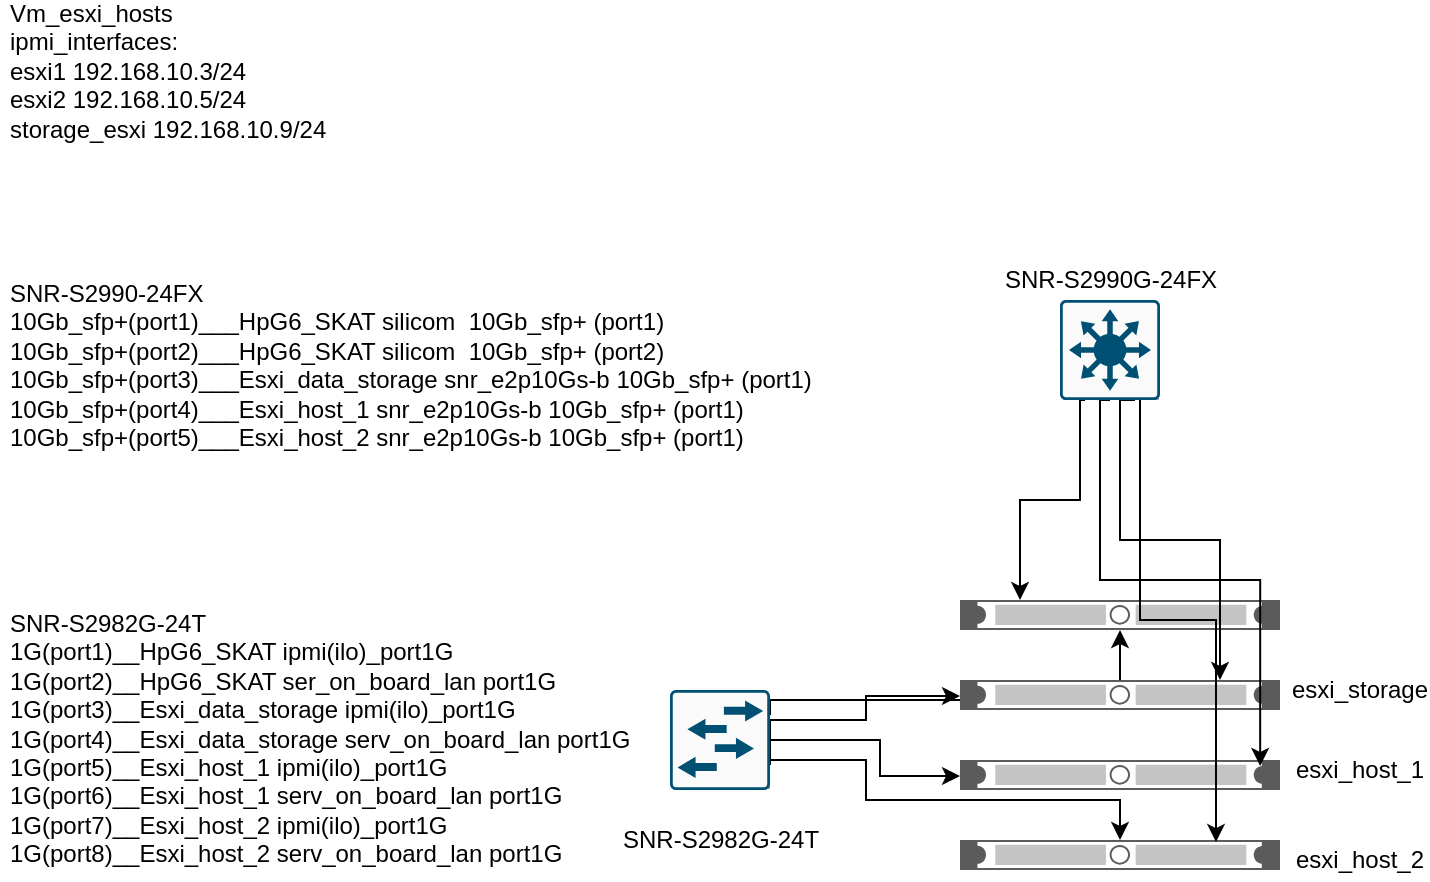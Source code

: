 <mxfile version="13.7.9" type="github">
  <diagram id="F7xgFaGj4VB6nLWe5UGR" name="Page-1">
    <mxGraphModel dx="1422" dy="770" grid="1" gridSize="10" guides="1" tooltips="1" connect="1" arrows="1" fold="1" page="1" pageScale="1" pageWidth="827" pageHeight="1169" math="0" shadow="0">
      <root>
        <mxCell id="0" />
        <mxCell id="1" parent="0" />
        <mxCell id="4S_U7BGDiCYhJZUOM0tg-42" style="edgeStyle=orthogonalEdgeStyle;rounded=0;orthogonalLoop=1;jettySize=auto;html=1;exitX=1;exitY=0.25;exitDx=0;exitDy=0;exitPerimeter=0;" parent="1" source="4S_U7BGDiCYhJZUOM0tg-10" target="4S_U7BGDiCYhJZUOM0tg-26" edge="1">
          <mxGeometry relative="1" as="geometry">
            <Array as="points">
              <mxPoint x="425" y="400" />
              <mxPoint x="600" y="400" />
            </Array>
          </mxGeometry>
        </mxCell>
        <mxCell id="4S_U7BGDiCYhJZUOM0tg-43" style="edgeStyle=orthogonalEdgeStyle;rounded=0;orthogonalLoop=1;jettySize=auto;html=1;exitX=1;exitY=0.5;exitDx=0;exitDy=0;exitPerimeter=0;" parent="1" source="4S_U7BGDiCYhJZUOM0tg-10" target="4S_U7BGDiCYhJZUOM0tg-27" edge="1">
          <mxGeometry relative="1" as="geometry">
            <Array as="points">
              <mxPoint x="425" y="410" />
              <mxPoint x="473" y="410" />
              <mxPoint x="473" y="398" />
            </Array>
          </mxGeometry>
        </mxCell>
        <mxCell id="4S_U7BGDiCYhJZUOM0tg-44" style="edgeStyle=orthogonalEdgeStyle;rounded=0;orthogonalLoop=1;jettySize=auto;html=1;exitX=1;exitY=0.75;exitDx=0;exitDy=0;exitPerimeter=0;" parent="1" source="4S_U7BGDiCYhJZUOM0tg-10" target="4S_U7BGDiCYhJZUOM0tg-28" edge="1">
          <mxGeometry relative="1" as="geometry">
            <Array as="points">
              <mxPoint x="425" y="420" />
              <mxPoint x="480" y="420" />
              <mxPoint x="480" y="438" />
            </Array>
          </mxGeometry>
        </mxCell>
        <mxCell id="4S_U7BGDiCYhJZUOM0tg-45" style="edgeStyle=orthogonalEdgeStyle;rounded=0;orthogonalLoop=1;jettySize=auto;html=1;exitX=0.985;exitY=0.985;exitDx=0;exitDy=0;exitPerimeter=0;" parent="1" source="4S_U7BGDiCYhJZUOM0tg-10" target="4S_U7BGDiCYhJZUOM0tg-30" edge="1">
          <mxGeometry relative="1" as="geometry">
            <Array as="points">
              <mxPoint x="424" y="430" />
              <mxPoint x="473" y="430" />
              <mxPoint x="473" y="450" />
              <mxPoint x="600" y="450" />
            </Array>
          </mxGeometry>
        </mxCell>
        <mxCell id="4S_U7BGDiCYhJZUOM0tg-10" value="" style="points=[[0.015,0.015,0],[0.985,0.015,0],[0.985,0.985,0],[0.015,0.985,0],[0.25,0,0],[0.5,0,0],[0.75,0,0],[1,0.25,0],[1,0.5,0],[1,0.75,0],[0.75,1,0],[0.5,1,0],[0.25,1,0],[0,0.75,0],[0,0.5,0],[0,0.25,0]];verticalLabelPosition=bottom;html=1;verticalAlign=top;aspect=fixed;align=center;pointerEvents=1;shape=mxgraph.cisco19.rect;prIcon=l2_switch;fillColor=#FAFAFA;strokeColor=#005073;" parent="1" vertex="1">
          <mxGeometry x="375" y="395" width="50" height="50" as="geometry" />
        </mxCell>
        <mxCell id="4S_U7BGDiCYhJZUOM0tg-22" value="&lt;span class=&quot;text-bold&quot;&gt; &lt;/span&gt; &lt;div class=&quot;sku-info-card&quot; title=&quot;Нажмите, чтобы скопировать артикул в буфер обмена&quot;&gt;&lt;span&gt; SNR-S2982G-24T&lt;/span&gt;&lt;/div&gt;" style="text;html=1;align=center;verticalAlign=middle;resizable=0;points=[];autosize=1;" parent="1" vertex="1">
          <mxGeometry x="340" y="460" width="120" height="20" as="geometry" />
        </mxCell>
        <mxCell id="4S_U7BGDiCYhJZUOM0tg-26" value="" style="strokeColor=#666666;html=1;labelPosition=right;align=left;spacingLeft=15;shadow=0;dashed=0;outlineConnect=0;shape=mxgraph.rack.general.1u_rack_server;" parent="1" vertex="1">
          <mxGeometry x="520" y="350" width="160" height="15" as="geometry" />
        </mxCell>
        <mxCell id="4S_U7BGDiCYhJZUOM0tg-27" value="" style="strokeColor=#666666;html=1;labelPosition=right;align=left;spacingLeft=15;shadow=0;dashed=0;outlineConnect=0;shape=mxgraph.rack.general.1u_rack_server;" parent="1" vertex="1">
          <mxGeometry x="520" y="390" width="160" height="15" as="geometry" />
        </mxCell>
        <mxCell id="4S_U7BGDiCYhJZUOM0tg-28" value="" style="strokeColor=#666666;html=1;labelPosition=right;align=left;spacingLeft=15;shadow=0;dashed=0;outlineConnect=0;shape=mxgraph.rack.general.1u_rack_server;" parent="1" vertex="1">
          <mxGeometry x="520" y="430" width="160" height="15" as="geometry" />
        </mxCell>
        <mxCell id="4S_U7BGDiCYhJZUOM0tg-30" value="" style="strokeColor=#666666;html=1;labelPosition=right;align=left;spacingLeft=15;shadow=0;dashed=0;outlineConnect=0;shape=mxgraph.rack.general.1u_rack_server;" parent="1" vertex="1">
          <mxGeometry x="520" y="470" width="160" height="15" as="geometry" />
        </mxCell>
        <mxCell id="j4auOmM49Ux1kiEKCDZ0-3" value="&lt;div&gt;esxi_host_1&lt;/div&gt;" style="text;html=1;strokeColor=none;fillColor=none;align=center;verticalAlign=middle;whiteSpace=wrap;rounded=0;" vertex="1" parent="1">
          <mxGeometry x="700" y="425" width="40" height="20" as="geometry" />
        </mxCell>
        <mxCell id="j4auOmM49Ux1kiEKCDZ0-4" value="&lt;div&gt;esxi_host_2&lt;/div&gt;" style="text;html=1;strokeColor=none;fillColor=none;align=center;verticalAlign=middle;whiteSpace=wrap;rounded=0;" vertex="1" parent="1">
          <mxGeometry x="700" y="470" width="40" height="20" as="geometry" />
        </mxCell>
        <mxCell id="j4auOmM49Ux1kiEKCDZ0-5" value="&lt;div&gt;esxi_storage&lt;/div&gt;" style="text;html=1;strokeColor=none;fillColor=none;align=center;verticalAlign=middle;whiteSpace=wrap;rounded=0;" vertex="1" parent="1">
          <mxGeometry x="700" y="385" width="40" height="20" as="geometry" />
        </mxCell>
        <mxCell id="j4auOmM49Ux1kiEKCDZ0-6" value="&lt;div&gt;Vm_esxi_hosts&lt;br&gt;&lt;/div&gt;&lt;div&gt;ipmi_interfaces:&lt;/div&gt;&lt;div&gt;esxi1 192.168.10.3/24&lt;/div&gt;&lt;div&gt;esxi2 192.168.10.5/24&lt;/div&gt;&lt;div&gt;storage_esxi 192.168.10.9/24&lt;/div&gt;&lt;div&gt;&lt;br&gt;&lt;/div&gt;" style="text;html=1;strokeColor=none;fillColor=none;spacing=5;spacingTop=-20;whiteSpace=wrap;overflow=hidden;rounded=0;" vertex="1" parent="1">
          <mxGeometry x="40" y="60" width="190" height="120" as="geometry" />
        </mxCell>
        <mxCell id="j4auOmM49Ux1kiEKCDZ0-13" style="edgeStyle=orthogonalEdgeStyle;rounded=0;orthogonalLoop=1;jettySize=auto;html=1;exitX=0.25;exitY=1;exitDx=0;exitDy=0;exitPerimeter=0;" edge="1" parent="1" source="j4auOmM49Ux1kiEKCDZ0-8" target="4S_U7BGDiCYhJZUOM0tg-26">
          <mxGeometry relative="1" as="geometry">
            <Array as="points">
              <mxPoint x="580" y="250" />
              <mxPoint x="580" y="300" />
              <mxPoint x="550" y="300" />
            </Array>
          </mxGeometry>
        </mxCell>
        <mxCell id="j4auOmM49Ux1kiEKCDZ0-15" style="edgeStyle=orthogonalEdgeStyle;rounded=0;orthogonalLoop=1;jettySize=auto;html=1;exitX=0.75;exitY=1;exitDx=0;exitDy=0;exitPerimeter=0;" edge="1" parent="1" source="j4auOmM49Ux1kiEKCDZ0-8" target="4S_U7BGDiCYhJZUOM0tg-27">
          <mxGeometry relative="1" as="geometry">
            <mxPoint x="650" y="300" as="targetPoint" />
            <Array as="points">
              <mxPoint x="600" y="250" />
              <mxPoint x="600" y="320" />
              <mxPoint x="650" y="320" />
            </Array>
          </mxGeometry>
        </mxCell>
        <mxCell id="j4auOmM49Ux1kiEKCDZ0-16" style="edgeStyle=orthogonalEdgeStyle;rounded=0;orthogonalLoop=1;jettySize=auto;html=1;exitX=0.5;exitY=1;exitDx=0;exitDy=0;exitPerimeter=0;entryX=0.938;entryY=0.2;entryDx=0;entryDy=0;entryPerimeter=0;" edge="1" parent="1" source="j4auOmM49Ux1kiEKCDZ0-8" target="4S_U7BGDiCYhJZUOM0tg-28">
          <mxGeometry relative="1" as="geometry">
            <mxPoint x="640" y="420" as="targetPoint" />
            <Array as="points">
              <mxPoint x="590" y="250" />
              <mxPoint x="590" y="340" />
              <mxPoint x="670" y="340" />
            </Array>
          </mxGeometry>
        </mxCell>
        <mxCell id="j4auOmM49Ux1kiEKCDZ0-17" style="edgeStyle=orthogonalEdgeStyle;rounded=0;orthogonalLoop=1;jettySize=auto;html=1;exitX=0.985;exitY=0.985;exitDx=0;exitDy=0;exitPerimeter=0;entryX=0.8;entryY=0.067;entryDx=0;entryDy=0;entryPerimeter=0;" edge="1" parent="1" source="j4auOmM49Ux1kiEKCDZ0-8" target="4S_U7BGDiCYhJZUOM0tg-30">
          <mxGeometry relative="1" as="geometry">
            <mxPoint x="630" y="460" as="targetPoint" />
            <Array as="points">
              <mxPoint x="610" y="249" />
              <mxPoint x="610" y="360" />
              <mxPoint x="648" y="360" />
            </Array>
          </mxGeometry>
        </mxCell>
        <mxCell id="j4auOmM49Ux1kiEKCDZ0-8" value="" style="points=[[0.015,0.015,0],[0.985,0.015,0],[0.985,0.985,0],[0.015,0.985,0],[0.25,0,0],[0.5,0,0],[0.75,0,0],[1,0.25,0],[1,0.5,0],[1,0.75,0],[0.75,1,0],[0.5,1,0],[0.25,1,0],[0,0.75,0],[0,0.5,0],[0,0.25,0]];verticalLabelPosition=bottom;html=1;verticalAlign=top;aspect=fixed;align=center;pointerEvents=1;shape=mxgraph.cisco19.rect;prIcon=l2_switch;fillColor=#FAFAFA;strokeColor=#005073;" vertex="1" parent="1">
          <mxGeometry x="570" y="200" width="50" height="50" as="geometry" />
        </mxCell>
        <mxCell id="j4auOmM49Ux1kiEKCDZ0-10" value="&lt;span class=&quot;text-bold&quot;&gt; &lt;/span&gt; &lt;div class=&quot;sku-info-card&quot; title=&quot;Нажмите, чтобы скопировать артикул в буфер обмена&quot;&gt;&lt;span&gt; SNR-S2990G-24FX&lt;/span&gt;&lt;/div&gt;" style="text;html=1;align=center;verticalAlign=middle;resizable=0;points=[];autosize=1;" vertex="1" parent="1">
          <mxGeometry x="535" y="180" width="120" height="20" as="geometry" />
        </mxCell>
        <mxCell id="j4auOmM49Ux1kiEKCDZ0-18" value="&lt;div&gt;SNR-S2990-24FX&lt;/div&gt;&lt;div&gt;10Gb_sfp+(port1)___HpG6_SKAT silicom&amp;nbsp; 10Gb_sfp+ (port1)&lt;br&gt;&lt;/div&gt;&lt;div&gt;10Gb_sfp+(port2)___HpG6_SKAT silicom&amp;nbsp; 10Gb_sfp+ (port2)&lt;/div&gt;&lt;div&gt;10Gb_sfp+(port3)___Esxi_data_storage snr_e2p10Gs-b 10Gb_sfp+ (port1)&lt;/div&gt;&lt;div&gt;10Gb_sfp+(port4)___Esxi_host_1 snr_e2p10Gs-b 10Gb_sfp+ (port1)&lt;/div&gt;&lt;div&gt;10Gb_sfp+(port5)___Esxi_host_2 snr_e2p10Gs-b 10Gb_sfp+ (port1)&lt;/div&gt;&lt;div&gt;&lt;br&gt;&lt;/div&gt;" style="text;html=1;strokeColor=none;fillColor=none;spacing=5;spacingTop=-20;whiteSpace=wrap;overflow=hidden;rounded=0;" vertex="1" parent="1">
          <mxGeometry x="40" y="200" width="440" height="120" as="geometry" />
        </mxCell>
        <mxCell id="j4auOmM49Ux1kiEKCDZ0-20" value="&lt;div&gt;SNR-S2982G-24T&lt;/div&gt;&lt;div&gt;1G(port1)__HpG6_SKAT ipmi(ilo)_port1G&lt;br&gt;&lt;/div&gt;&lt;div&gt;1G(port2)__HpG6_SKAT ser_on_board_lan port1G&lt;br&gt;&lt;/div&gt;&lt;div&gt;1G(port3)__Esxi_data_storage ipmi(ilo)_port1G&lt;/div&gt;&lt;div&gt;1G(port4)__Esxi_data_storage serv_on_board_lan port1G&lt;/div&gt;&lt;div&gt;1G(port5)__Esxi_host_1 ipmi(ilo)_port1G&lt;/div&gt;&lt;div&gt;1G(port6)__Esxi_host_1 serv_on_board_lan port1G&lt;/div&gt;&lt;div&gt;1G(port7)__Esxi_host_2 ipmi(ilo)_port1G&lt;/div&gt;&lt;div&gt;1G(port8)__Esxi_host_2 serv_on_board_lan port1G&lt;/div&gt;" style="text;html=1;strokeColor=none;fillColor=none;spacing=5;spacingTop=-20;whiteSpace=wrap;overflow=hidden;rounded=0;" vertex="1" parent="1">
          <mxGeometry x="40" y="365" width="330" height="120" as="geometry" />
        </mxCell>
        <mxCell id="j4auOmM49Ux1kiEKCDZ0-21" value="" style="points=[[0.015,0.015,0],[0.985,0.015,0],[0.985,0.985,0],[0.015,0.985,0],[0.25,0,0],[0.5,0,0],[0.75,0,0],[1,0.25,0],[1,0.5,0],[1,0.75,0],[0.75,1,0],[0.5,1,0],[0.25,1,0],[0,0.75,0],[0,0.5,0],[0,0.25,0]];verticalLabelPosition=bottom;html=1;verticalAlign=top;aspect=fixed;align=center;pointerEvents=1;shape=mxgraph.cisco19.rect;prIcon=l3_switch;fillColor=#FAFAFA;strokeColor=#005073;" vertex="1" parent="1">
          <mxGeometry x="570" y="200" width="50" height="50" as="geometry" />
        </mxCell>
      </root>
    </mxGraphModel>
  </diagram>
</mxfile>
